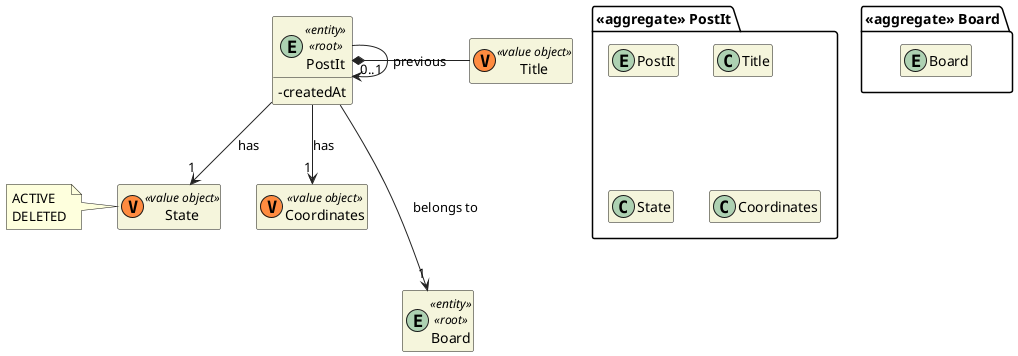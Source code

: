 @startuml DM-POST-IT
'https://plantuml.com/class-diagram

skinparam classAttributeIconSize 0
hide empty attributes
hide empty methods
skinparam classBackgroundColor beige
skinparam ArrowColor #222222

package "<<aggregate>> PostIt" {
  entity PostIt

  class Title
  class State
  class Coordinates
}

entity PostIt <<entity>> <<root>>{
  - createdAt
}

class Title <<(V,#FF8B40) value object>> {}

class State <<(V,#FF8B40) value object>> {}
class Coordinates <<(V,#FF8B40) value object>> {}

note left of State
  ACTIVE
  DELETED
end note

package "<<aggregate>> Board" {
  entity Board
}

entity Board <<entity>> <<root>>{
}

PostIt *- Title
PostIt --> "1" State : has

PostIt ---> "1" Board : belongs to
PostIt --> "0..1" PostIt : previous
PostIt --> "1" Coordinates : has

@enduml
